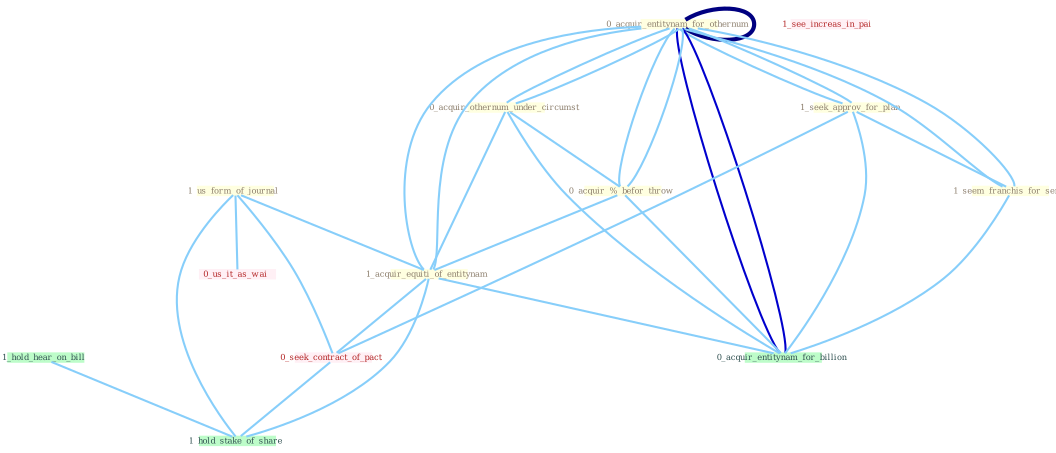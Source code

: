 Graph G{ 
    node
    [shape=polygon,style=filled,width=.5,height=.06,color="#BDFCC9",fixedsize=true,fontsize=4,
    fontcolor="#2f4f4f"];
    {node
    [color="#ffffe0", fontcolor="#8b7d6b"] "0_acquir_entitynam_for_othernum " "0_acquir_othernum_under_circumst " "1_us_form_of_journal " "0_acquir_%_befor_throw " "1_seek_approv_for_plan " "1_acquir_equiti_of_entitynam " "0_acquir_entitynam_for_othernum " "1_seem_franchis_for_seri "}
{node [color="#fff0f5", fontcolor="#b22222"] "0_seek_contract_of_pact " "0_us_it_as_wai " "1_see_increas_in_pai "}
edge [color="#B0E2FF"];

	"0_acquir_entitynam_for_othernum " -- "0_acquir_othernum_under_circumst " [w="1", color="#87cefa" ];
	"0_acquir_entitynam_for_othernum " -- "0_acquir_%_befor_throw " [w="1", color="#87cefa" ];
	"0_acquir_entitynam_for_othernum " -- "1_seek_approv_for_plan " [w="1", color="#87cefa" ];
	"0_acquir_entitynam_for_othernum " -- "1_acquir_equiti_of_entitynam " [w="1", color="#87cefa" ];
	"0_acquir_entitynam_for_othernum " -- "0_acquir_entitynam_for_othernum " [w="4", style=bold, color="#000080", len=0.4];
	"0_acquir_entitynam_for_othernum " -- "1_seem_franchis_for_seri " [w="1", color="#87cefa" ];
	"0_acquir_entitynam_for_othernum " -- "0_acquir_entitynam_for_billion " [w="3", color="#0000cd" , len=0.6];
	"0_acquir_othernum_under_circumst " -- "0_acquir_%_befor_throw " [w="1", color="#87cefa" ];
	"0_acquir_othernum_under_circumst " -- "1_acquir_equiti_of_entitynam " [w="1", color="#87cefa" ];
	"0_acquir_othernum_under_circumst " -- "0_acquir_entitynam_for_othernum " [w="1", color="#87cefa" ];
	"0_acquir_othernum_under_circumst " -- "0_acquir_entitynam_for_billion " [w="1", color="#87cefa" ];
	"1_us_form_of_journal " -- "1_acquir_equiti_of_entitynam " [w="1", color="#87cefa" ];
	"1_us_form_of_journal " -- "0_seek_contract_of_pact " [w="1", color="#87cefa" ];
	"1_us_form_of_journal " -- "0_us_it_as_wai " [w="1", color="#87cefa" ];
	"1_us_form_of_journal " -- "1_hold_stake_of_share " [w="1", color="#87cefa" ];
	"0_acquir_%_befor_throw " -- "1_acquir_equiti_of_entitynam " [w="1", color="#87cefa" ];
	"0_acquir_%_befor_throw " -- "0_acquir_entitynam_for_othernum " [w="1", color="#87cefa" ];
	"0_acquir_%_befor_throw " -- "0_acquir_entitynam_for_billion " [w="1", color="#87cefa" ];
	"1_seek_approv_for_plan " -- "0_acquir_entitynam_for_othernum " [w="1", color="#87cefa" ];
	"1_seek_approv_for_plan " -- "1_seem_franchis_for_seri " [w="1", color="#87cefa" ];
	"1_seek_approv_for_plan " -- "0_seek_contract_of_pact " [w="1", color="#87cefa" ];
	"1_seek_approv_for_plan " -- "0_acquir_entitynam_for_billion " [w="1", color="#87cefa" ];
	"1_acquir_equiti_of_entitynam " -- "0_acquir_entitynam_for_othernum " [w="1", color="#87cefa" ];
	"1_acquir_equiti_of_entitynam " -- "0_seek_contract_of_pact " [w="1", color="#87cefa" ];
	"1_acquir_equiti_of_entitynam " -- "0_acquir_entitynam_for_billion " [w="1", color="#87cefa" ];
	"1_acquir_equiti_of_entitynam " -- "1_hold_stake_of_share " [w="1", color="#87cefa" ];
	"0_acquir_entitynam_for_othernum " -- "1_seem_franchis_for_seri " [w="1", color="#87cefa" ];
	"0_acquir_entitynam_for_othernum " -- "0_acquir_entitynam_for_billion " [w="3", color="#0000cd" , len=0.6];
	"1_seem_franchis_for_seri " -- "0_acquir_entitynam_for_billion " [w="1", color="#87cefa" ];
	"0_seek_contract_of_pact " -- "1_hold_stake_of_share " [w="1", color="#87cefa" ];
	"1_hold_hear_on_bill " -- "1_hold_stake_of_share " [w="1", color="#87cefa" ];
}